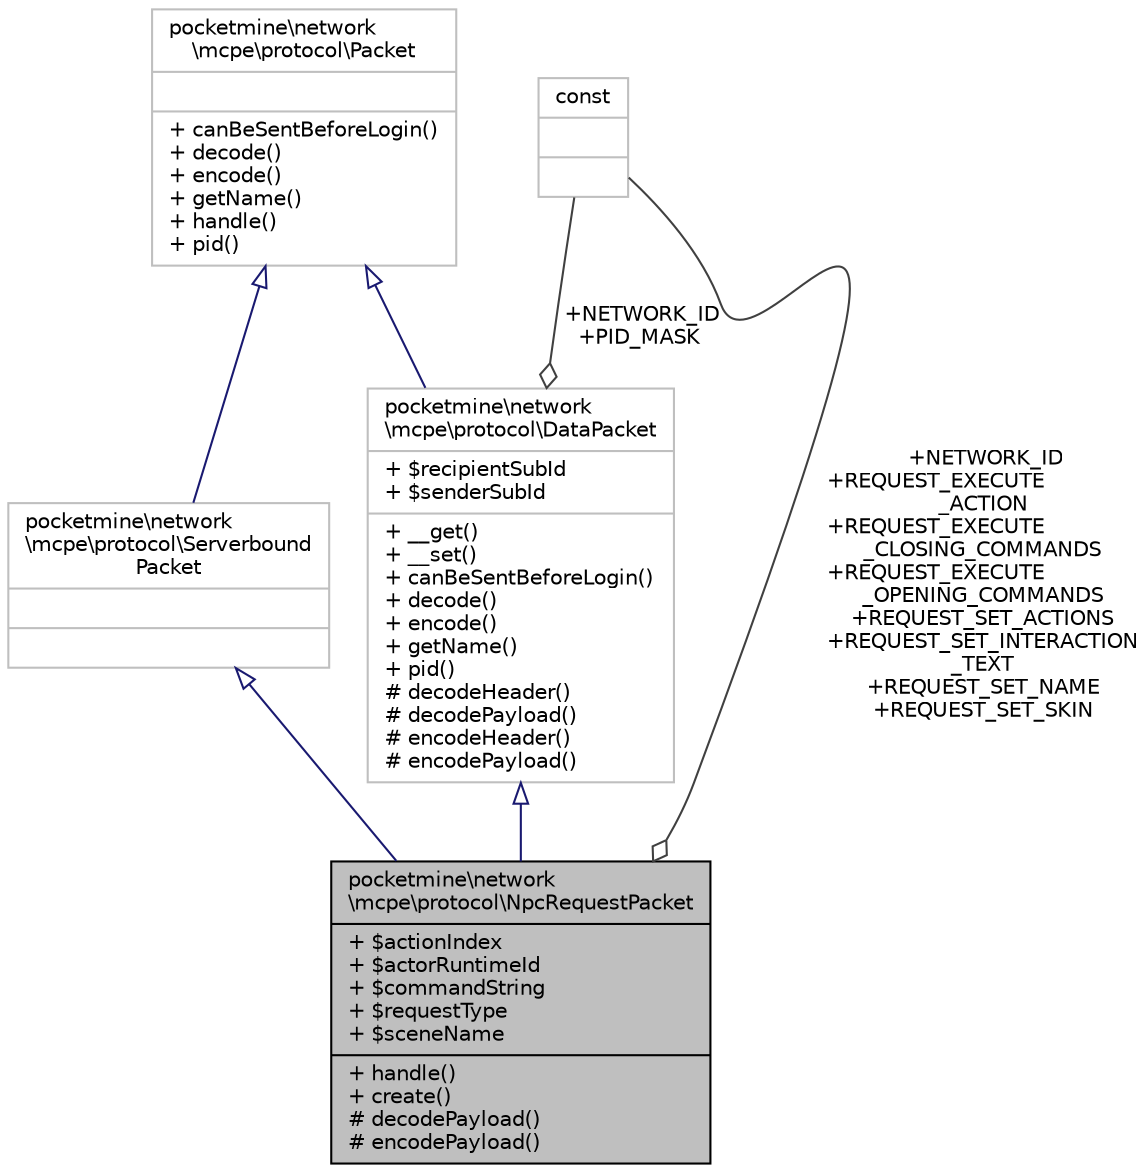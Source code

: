 digraph "pocketmine\network\mcpe\protocol\NpcRequestPacket"
{
 // INTERACTIVE_SVG=YES
 // LATEX_PDF_SIZE
  edge [fontname="Helvetica",fontsize="10",labelfontname="Helvetica",labelfontsize="10"];
  node [fontname="Helvetica",fontsize="10",shape=record];
  Node1 [label="{pocketmine\\network\l\\mcpe\\protocol\\NpcRequestPacket\n|+ $actionIndex\l+ $actorRuntimeId\l+ $commandString\l+ $requestType\l+ $sceneName\l|+ handle()\l+ create()\l# decodePayload()\l# encodePayload()\l}",height=0.2,width=0.4,color="black", fillcolor="grey75", style="filled", fontcolor="black",tooltip=" "];
  Node2 -> Node1 [dir="back",color="midnightblue",fontsize="10",style="solid",arrowtail="onormal",fontname="Helvetica"];
  Node2 [label="{pocketmine\\network\l\\mcpe\\protocol\\DataPacket\n|+ $recipientSubId\l+ $senderSubId\l|+ __get()\l+ __set()\l+ canBeSentBeforeLogin()\l+ decode()\l+ encode()\l+ getName()\l+ pid()\l# decodeHeader()\l# decodePayload()\l# encodeHeader()\l# encodePayload()\l}",height=0.2,width=0.4,color="grey75", fillcolor="white", style="filled",URL="$d1/ddb/classpocketmine_1_1network_1_1mcpe_1_1protocol_1_1_data_packet.html",tooltip=" "];
  Node3 -> Node2 [dir="back",color="midnightblue",fontsize="10",style="solid",arrowtail="onormal",fontname="Helvetica"];
  Node3 [label="{pocketmine\\network\l\\mcpe\\protocol\\Packet\n||+ canBeSentBeforeLogin()\l+ decode()\l+ encode()\l+ getName()\l+ handle()\l+ pid()\l}",height=0.2,width=0.4,color="grey75", fillcolor="white", style="filled",URL="$d4/d5d/interfacepocketmine_1_1network_1_1mcpe_1_1protocol_1_1_packet.html",tooltip=" "];
  Node4 -> Node2 [color="grey25",fontsize="10",style="solid",label=" +NETWORK_ID\n+PID_MASK" ,arrowhead="odiamond",fontname="Helvetica"];
  Node4 [label="{const\n||}",height=0.2,width=0.4,color="grey75", fillcolor="white", style="filled",tooltip=" "];
  Node5 -> Node1 [dir="back",color="midnightblue",fontsize="10",style="solid",arrowtail="onormal",fontname="Helvetica"];
  Node5 [label="{pocketmine\\network\l\\mcpe\\protocol\\Serverbound\lPacket\n||}",height=0.2,width=0.4,color="grey75", fillcolor="white", style="filled",URL="$dd/de6/interfacepocketmine_1_1network_1_1mcpe_1_1protocol_1_1_serverbound_packet.html",tooltip=" "];
  Node3 -> Node5 [dir="back",color="midnightblue",fontsize="10",style="solid",arrowtail="onormal",fontname="Helvetica"];
  Node4 -> Node1 [color="grey25",fontsize="10",style="solid",label=" +NETWORK_ID\n+REQUEST_EXECUTE\l_ACTION\n+REQUEST_EXECUTE\l_CLOSING_COMMANDS\n+REQUEST_EXECUTE\l_OPENING_COMMANDS\n+REQUEST_SET_ACTIONS\n+REQUEST_SET_INTERACTION\l_TEXT\n+REQUEST_SET_NAME\n+REQUEST_SET_SKIN" ,arrowhead="odiamond",fontname="Helvetica"];
}
